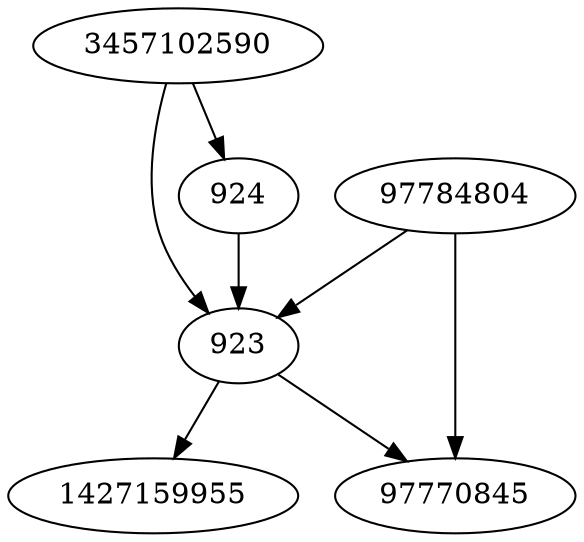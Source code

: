strict digraph  {
97784804;
1427159955;
923;
924;
97770845;
3457102590;
97784804 -> 923;
97784804 -> 97770845;
923 -> 1427159955;
923 -> 97770845;
924 -> 923;
3457102590 -> 923;
3457102590 -> 924;
}
